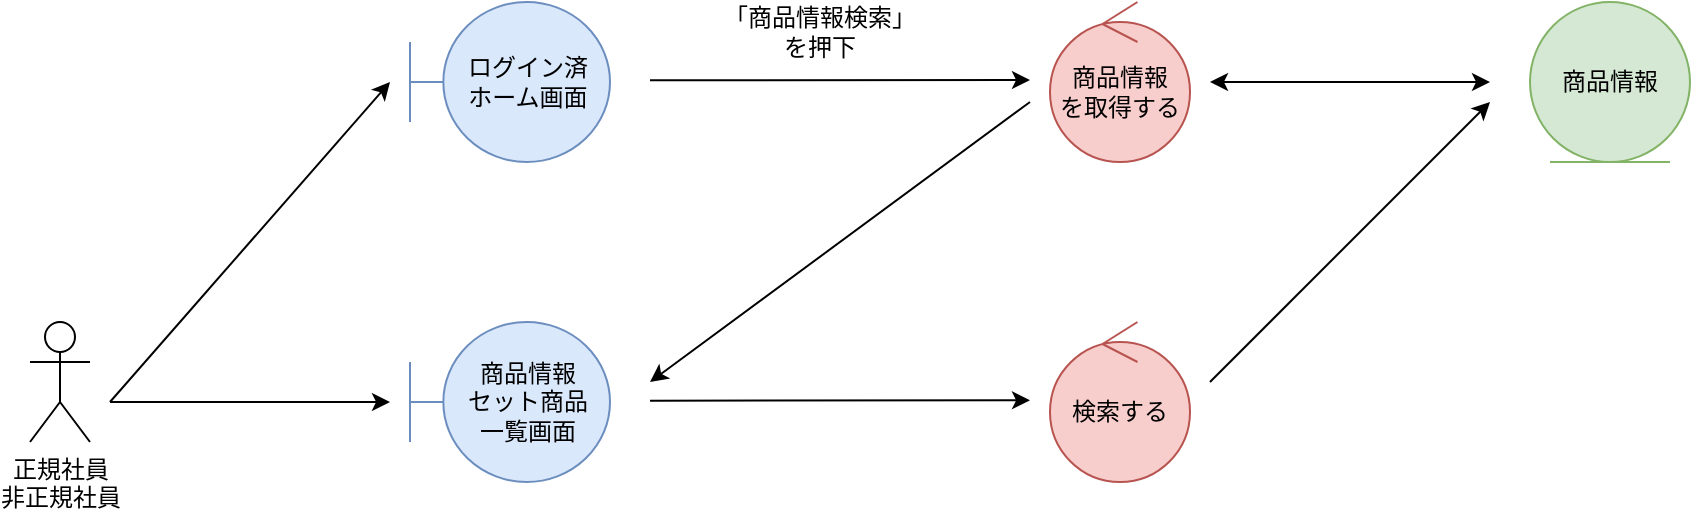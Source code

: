 <mxfile version="15.6.2" type="embed" pages="3">
    <diagram id="em1b6fMsbLagTfWiKfip" name="*商品情報検索">
        <mxGraphModel dx="1603" dy="430" grid="1" gridSize="10" guides="1" tooltips="1" connect="1" arrows="1" fold="1" page="1" pageScale="1" pageWidth="827" pageHeight="1169" math="0" shadow="0">
            <root>
                <mxCell id="d4U6wp0cc1fB_iKBPiok-0"/>
                <mxCell id="d4U6wp0cc1fB_iKBPiok-1" parent="d4U6wp0cc1fB_iKBPiok-0"/>
                <mxCell id="lVxiPy2TKDRp3jY-SrV1-1" value="正規社員&lt;br&gt;非正規社員" style="shape=umlActor;verticalLabelPosition=bottom;verticalAlign=top;html=1;" parent="d4U6wp0cc1fB_iKBPiok-1" vertex="1">
                    <mxGeometry x="-70" y="280" width="30" height="60" as="geometry"/>
                </mxCell>
                <mxCell id="lVxiPy2TKDRp3jY-SrV1-2" value="ログイン済&lt;br&gt;ホーム画面" style="shape=umlBoundary;whiteSpace=wrap;html=1;fillColor=#dae8fc;strokeColor=#6c8ebf;" parent="d4U6wp0cc1fB_iKBPiok-1" vertex="1">
                    <mxGeometry x="120" y="120" width="100" height="80" as="geometry"/>
                </mxCell>
                <mxCell id="lVxiPy2TKDRp3jY-SrV1-3" value="商品情報&lt;br&gt;セット商品&lt;br&gt;一覧画面" style="shape=umlBoundary;whiteSpace=wrap;html=1;fillColor=#dae8fc;strokeColor=#6c8ebf;" parent="d4U6wp0cc1fB_iKBPiok-1" vertex="1">
                    <mxGeometry x="120" y="280" width="100" height="80" as="geometry"/>
                </mxCell>
                <mxCell id="lVxiPy2TKDRp3jY-SrV1-5" value="商品情報&lt;br&gt;を取得する" style="ellipse;shape=umlControl;whiteSpace=wrap;html=1;fillColor=#f8cecc;strokeColor=#b85450;" parent="d4U6wp0cc1fB_iKBPiok-1" vertex="1">
                    <mxGeometry x="440" y="120" width="70" height="80" as="geometry"/>
                </mxCell>
                <mxCell id="lVxiPy2TKDRp3jY-SrV1-6" value="商品情報" style="ellipse;shape=umlEntity;whiteSpace=wrap;html=1;fillColor=#d5e8d4;strokeColor=#82b366;" parent="d4U6wp0cc1fB_iKBPiok-1" vertex="1">
                    <mxGeometry x="680" y="120" width="80" height="80" as="geometry"/>
                </mxCell>
                <mxCell id="lVxiPy2TKDRp3jY-SrV1-9" value="" style="endArrow=classic;html=1;rounded=0;" parent="d4U6wp0cc1fB_iKBPiok-1" edge="1">
                    <mxGeometry width="50" height="50" relative="1" as="geometry">
                        <mxPoint x="240" y="159.17" as="sourcePoint"/>
                        <mxPoint x="430" y="159.0" as="targetPoint"/>
                    </mxGeometry>
                </mxCell>
                <mxCell id="lVxiPy2TKDRp3jY-SrV1-10" value="「商品情報検索」&lt;br&gt;を押下" style="text;html=1;strokeColor=none;fillColor=none;align=center;verticalAlign=middle;whiteSpace=wrap;rounded=0;" parent="d4U6wp0cc1fB_iKBPiok-1" vertex="1">
                    <mxGeometry x="270" y="120" width="110" height="30" as="geometry"/>
                </mxCell>
                <mxCell id="lVxiPy2TKDRp3jY-SrV1-11" value="" style="endArrow=classic;html=1;rounded=0;" parent="d4U6wp0cc1fB_iKBPiok-1" edge="1">
                    <mxGeometry width="50" height="50" relative="1" as="geometry">
                        <mxPoint x="-30.0" y="320.0" as="sourcePoint"/>
                        <mxPoint x="110" y="160.0" as="targetPoint"/>
                    </mxGeometry>
                </mxCell>
                <mxCell id="lVxiPy2TKDRp3jY-SrV1-13" value="" style="endArrow=classic;html=1;rounded=0;" parent="d4U6wp0cc1fB_iKBPiok-1" edge="1">
                    <mxGeometry width="50" height="50" relative="1" as="geometry">
                        <mxPoint x="-30.0" y="320.0" as="sourcePoint"/>
                        <mxPoint x="110" y="320" as="targetPoint"/>
                    </mxGeometry>
                </mxCell>
                <mxCell id="lVxiPy2TKDRp3jY-SrV1-15" value="" style="endArrow=classic;html=1;rounded=0;startArrow=classic;startFill=1;" parent="d4U6wp0cc1fB_iKBPiok-1" edge="1">
                    <mxGeometry width="50" height="50" relative="1" as="geometry">
                        <mxPoint x="520" y="160.0" as="sourcePoint"/>
                        <mxPoint x="660" y="160" as="targetPoint"/>
                    </mxGeometry>
                </mxCell>
                <mxCell id="lVxiPy2TKDRp3jY-SrV1-17" value="" style="endArrow=classic;html=1;rounded=0;startArrow=none;startFill=0;endFill=1;" parent="d4U6wp0cc1fB_iKBPiok-1" edge="1">
                    <mxGeometry width="50" height="50" relative="1" as="geometry">
                        <mxPoint x="430" y="170.0" as="sourcePoint"/>
                        <mxPoint x="240" y="310" as="targetPoint"/>
                    </mxGeometry>
                </mxCell>
                <mxCell id="lVxiPy2TKDRp3jY-SrV1-27" value="検索する" style="ellipse;shape=umlControl;whiteSpace=wrap;html=1;fillColor=#f8cecc;strokeColor=#b85450;" parent="d4U6wp0cc1fB_iKBPiok-1" vertex="1">
                    <mxGeometry x="440" y="280" width="70" height="80" as="geometry"/>
                </mxCell>
                <mxCell id="lVxiPy2TKDRp3jY-SrV1-28" value="" style="endArrow=classic;html=1;rounded=0;" parent="d4U6wp0cc1fB_iKBPiok-1" edge="1">
                    <mxGeometry width="50" height="50" relative="1" as="geometry">
                        <mxPoint x="240" y="319.34" as="sourcePoint"/>
                        <mxPoint x="430.0" y="319.17" as="targetPoint"/>
                    </mxGeometry>
                </mxCell>
                <mxCell id="lVxiPy2TKDRp3jY-SrV1-29" value="" style="endArrow=classic;html=1;rounded=0;" parent="d4U6wp0cc1fB_iKBPiok-1" edge="1">
                    <mxGeometry width="50" height="50" relative="1" as="geometry">
                        <mxPoint x="520" y="310" as="sourcePoint"/>
                        <mxPoint x="660" y="170" as="targetPoint"/>
                    </mxGeometry>
                </mxCell>
            </root>
        </mxGraphModel>
    </diagram>
    <diagram id="5Pz3x9tau8wW2VPo6GqX" name="ボトルネック判定">
        <mxGraphModel dx="1603" dy="430" grid="1" gridSize="10" guides="1" tooltips="1" connect="1" arrows="1" fold="1" page="1" pageScale="1" pageWidth="827" pageHeight="1169" math="0" shadow="0">
            <root>
                <mxCell id="mzyuVujSkgFNetJPbpG6-0"/>
                <mxCell id="mzyuVujSkgFNetJPbpG6-1" parent="mzyuVujSkgFNetJPbpG6-0"/>
                <mxCell id="LMVVEGnQ78GfB0mcsq_5-0" value="正規社員&lt;br&gt;非正規社員" style="shape=umlActor;verticalLabelPosition=bottom;verticalAlign=top;html=1;" parent="mzyuVujSkgFNetJPbpG6-1" vertex="1">
                    <mxGeometry x="-70" y="280" width="30" height="60" as="geometry"/>
                </mxCell>
                <mxCell id="LMVVEGnQ78GfB0mcsq_5-1" value="ログイン済&lt;br&gt;ホーム画面" style="shape=umlBoundary;whiteSpace=wrap;html=1;fillColor=#dae8fc;strokeColor=#6c8ebf;" parent="mzyuVujSkgFNetJPbpG6-1" vertex="1">
                    <mxGeometry x="120" y="120" width="100" height="80" as="geometry"/>
                </mxCell>
                <mxCell id="LMVVEGnQ78GfB0mcsq_5-2" value="商品情報&lt;br&gt;一覧画面" style="shape=umlBoundary;whiteSpace=wrap;html=1;fillColor=#dae8fc;strokeColor=#6c8ebf;" parent="mzyuVujSkgFNetJPbpG6-1" vertex="1">
                    <mxGeometry x="120" y="280" width="100" height="80" as="geometry"/>
                </mxCell>
                <mxCell id="LMVVEGnQ78GfB0mcsq_5-3" value="商品情報&lt;br&gt;を取得する" style="ellipse;shape=umlControl;whiteSpace=wrap;html=1;fillColor=#f8cecc;strokeColor=#b85450;" parent="mzyuVujSkgFNetJPbpG6-1" vertex="1">
                    <mxGeometry x="440" y="120" width="70" height="80" as="geometry"/>
                </mxCell>
                <mxCell id="LMVVEGnQ78GfB0mcsq_5-4" value="商品情報" style="ellipse;shape=umlEntity;whiteSpace=wrap;html=1;fillColor=#d5e8d4;strokeColor=#82b366;" parent="mzyuVujSkgFNetJPbpG6-1" vertex="1">
                    <mxGeometry x="680" y="120" width="80" height="80" as="geometry"/>
                </mxCell>
                <mxCell id="LMVVEGnQ78GfB0mcsq_5-5" value="" style="endArrow=classic;html=1;rounded=0;" parent="mzyuVujSkgFNetJPbpG6-1" edge="1">
                    <mxGeometry width="50" height="50" relative="1" as="geometry">
                        <mxPoint x="240" y="159.17" as="sourcePoint"/>
                        <mxPoint x="430" y="159" as="targetPoint"/>
                    </mxGeometry>
                </mxCell>
                <mxCell id="LMVVEGnQ78GfB0mcsq_5-6" value="「商品情報検索」&lt;br&gt;を押下" style="text;html=1;strokeColor=none;fillColor=none;align=center;verticalAlign=middle;whiteSpace=wrap;rounded=0;" parent="mzyuVujSkgFNetJPbpG6-1" vertex="1">
                    <mxGeometry x="270" y="120" width="110" height="30" as="geometry"/>
                </mxCell>
                <mxCell id="LMVVEGnQ78GfB0mcsq_5-7" value="" style="endArrow=classic;html=1;rounded=0;" parent="mzyuVujSkgFNetJPbpG6-1" edge="1">
                    <mxGeometry width="50" height="50" relative="1" as="geometry">
                        <mxPoint x="-30" y="320.0" as="sourcePoint"/>
                        <mxPoint x="110" y="160" as="targetPoint"/>
                    </mxGeometry>
                </mxCell>
                <mxCell id="LMVVEGnQ78GfB0mcsq_5-8" value="" style="endArrow=classic;html=1;rounded=0;" parent="mzyuVujSkgFNetJPbpG6-1" edge="1">
                    <mxGeometry width="50" height="50" relative="1" as="geometry">
                        <mxPoint x="-30" y="320.0" as="sourcePoint"/>
                        <mxPoint x="110" y="320" as="targetPoint"/>
                    </mxGeometry>
                </mxCell>
                <mxCell id="LMVVEGnQ78GfB0mcsq_5-9" value="" style="endArrow=classic;html=1;rounded=0;startArrow=classic;startFill=1;" parent="mzyuVujSkgFNetJPbpG6-1" edge="1">
                    <mxGeometry width="50" height="50" relative="1" as="geometry">
                        <mxPoint x="520" y="160" as="sourcePoint"/>
                        <mxPoint x="660" y="160" as="targetPoint"/>
                    </mxGeometry>
                </mxCell>
                <mxCell id="LMVVEGnQ78GfB0mcsq_5-10" value="" style="endArrow=classic;html=1;rounded=0;startArrow=none;startFill=0;endFill=1;" parent="mzyuVujSkgFNetJPbpG6-1" edge="1">
                    <mxGeometry width="50" height="50" relative="1" as="geometry">
                        <mxPoint x="430" y="170" as="sourcePoint"/>
                        <mxPoint x="240" y="310" as="targetPoint"/>
                    </mxGeometry>
                </mxCell>
                <mxCell id="LMVVEGnQ78GfB0mcsq_5-12" value="" style="endArrow=classic;html=1;rounded=0;" parent="mzyuVujSkgFNetJPbpG6-1" edge="1">
                    <mxGeometry width="50" height="50" relative="1" as="geometry">
                        <mxPoint x="240" y="319.34" as="sourcePoint"/>
                        <mxPoint x="430" y="319.17" as="targetPoint"/>
                    </mxGeometry>
                </mxCell>
                <mxCell id="LMVVEGnQ78GfB0mcsq_5-14" value="表示する" style="ellipse;shape=umlControl;whiteSpace=wrap;html=1;fillColor=#f8cecc;strokeColor=#b85450;" parent="mzyuVujSkgFNetJPbpG6-1" vertex="1">
                    <mxGeometry x="440" y="280" width="70" height="80" as="geometry"/>
                </mxCell>
                <mxCell id="7AsI2XNyP3h9JwQ9ARKl-0" value="ボトルネック検索画面" style="shape=umlBoundary;whiteSpace=wrap;html=1;fillColor=#dae8fc;strokeColor=#6c8ebf;" parent="mzyuVujSkgFNetJPbpG6-1" vertex="1">
                    <mxGeometry x="120" y="440" width="100" height="80" as="geometry"/>
                </mxCell>
                <mxCell id="7AsI2XNyP3h9JwQ9ARKl-1" value="検索する" style="ellipse;shape=umlControl;whiteSpace=wrap;html=1;fillColor=#f8cecc;strokeColor=#b85450;" parent="mzyuVujSkgFNetJPbpG6-1" vertex="1">
                    <mxGeometry x="440" y="440" width="70" height="80" as="geometry"/>
                </mxCell>
                <mxCell id="7AsI2XNyP3h9JwQ9ARKl-2" value="" style="endArrow=classic;html=1;rounded=0;startArrow=none;startFill=0;endFill=1;" parent="mzyuVujSkgFNetJPbpG6-1" edge="1">
                    <mxGeometry width="50" height="50" relative="1" as="geometry">
                        <mxPoint x="430.0" y="330" as="sourcePoint"/>
                        <mxPoint x="240.0" y="470" as="targetPoint"/>
                    </mxGeometry>
                </mxCell>
                <mxCell id="7AsI2XNyP3h9JwQ9ARKl-3" value="" style="endArrow=classic;html=1;rounded=0;" parent="mzyuVujSkgFNetJPbpG6-1" edge="1">
                    <mxGeometry width="50" height="50" relative="1" as="geometry">
                        <mxPoint x="240.0" y="479.58" as="sourcePoint"/>
                        <mxPoint x="430.0" y="479.41" as="targetPoint"/>
                    </mxGeometry>
                </mxCell>
                <mxCell id="7AsI2XNyP3h9JwQ9ARKl-4" value="" style="endArrow=classic;html=1;rounded=0;" parent="mzyuVujSkgFNetJPbpG6-1" edge="1">
                    <mxGeometry width="50" height="50" relative="1" as="geometry">
                        <mxPoint x="-30" y="320" as="sourcePoint"/>
                        <mxPoint x="110" y="480" as="targetPoint"/>
                    </mxGeometry>
                </mxCell>
            </root>
        </mxGraphModel>
    </diagram>
    <diagram id="ESTtlpsgeIXyWqRHIMmx" name="スペック検索">
        &#xa;
        <mxGraphModel dx="1737" dy="717" grid="1" gridSize="10" guides="1" tooltips="1" connect="1" arrows="1" fold="1" page="1" pageScale="1" pageWidth="827" pageHeight="1169" math="0" shadow="0">
            &#xa;
            <root>
                &#xa;
                <mxCell id="nSvWwGeYQzesH8xxH-ef-0"/>
                &#xa;
                <mxCell id="nSvWwGeYQzesH8xxH-ef-1" parent="nSvWwGeYQzesH8xxH-ef-0"/>
                &#xa;
                <mxCell id="AMLM4FUAheRv_1A4bSG0-0" value="正規社員&lt;br&gt;非正規社員" style="shape=umlActor;verticalLabelPosition=bottom;verticalAlign=top;html=1;" vertex="1" parent="nSvWwGeYQzesH8xxH-ef-1">
                    &#xa;
                    <mxGeometry x="-70" y="280" width="30" height="60" as="geometry"/>
                    &#xa;
                </mxCell>
                &#xa;
                <mxCell id="AMLM4FUAheRv_1A4bSG0-1" value="ログイン済&lt;br&gt;ホーム画面" style="shape=umlBoundary;whiteSpace=wrap;html=1;fillColor=#dae8fc;strokeColor=#6c8ebf;" vertex="1" parent="nSvWwGeYQzesH8xxH-ef-1">
                    &#xa;
                    <mxGeometry x="120" y="120" width="100" height="80" as="geometry"/>
                    &#xa;
                </mxCell>
                &#xa;
                <mxCell id="AMLM4FUAheRv_1A4bSG0-2" value="商品情報&lt;br&gt;一覧画面" style="shape=umlBoundary;whiteSpace=wrap;html=1;fillColor=#dae8fc;strokeColor=#6c8ebf;" vertex="1" parent="nSvWwGeYQzesH8xxH-ef-1">
                    &#xa;
                    <mxGeometry x="120" y="280" width="100" height="80" as="geometry"/>
                    &#xa;
                </mxCell>
                &#xa;
                <mxCell id="AMLM4FUAheRv_1A4bSG0-3" value="商品情報&lt;br&gt;を取得する" style="ellipse;shape=umlControl;whiteSpace=wrap;html=1;fillColor=#f8cecc;strokeColor=#b85450;" vertex="1" parent="nSvWwGeYQzesH8xxH-ef-1">
                    &#xa;
                    <mxGeometry x="440" y="120" width="70" height="80" as="geometry"/>
                    &#xa;
                </mxCell>
                &#xa;
                <mxCell id="AMLM4FUAheRv_1A4bSG0-4" value="商品情報" style="ellipse;shape=umlEntity;whiteSpace=wrap;html=1;fillColor=#d5e8d4;strokeColor=#82b366;" vertex="1" parent="nSvWwGeYQzesH8xxH-ef-1">
                    &#xa;
                    <mxGeometry x="680" y="120" width="80" height="80" as="geometry"/>
                    &#xa;
                </mxCell>
                &#xa;
                <mxCell id="AMLM4FUAheRv_1A4bSG0-5" value="" style="endArrow=classic;html=1;rounded=0;" edge="1" parent="nSvWwGeYQzesH8xxH-ef-1">
                    &#xa;
                    <mxGeometry width="50" height="50" relative="1" as="geometry">
                        &#xa;
                        <mxPoint x="240" y="159.17" as="sourcePoint"/>
                        &#xa;
                        <mxPoint x="430" y="159" as="targetPoint"/>
                        &#xa;
                    </mxGeometry>
                    &#xa;
                </mxCell>
                &#xa;
                <mxCell id="AMLM4FUAheRv_1A4bSG0-6" value="「商品情報検索」&lt;br&gt;を押下" style="text;html=1;strokeColor=none;fillColor=none;align=center;verticalAlign=middle;whiteSpace=wrap;rounded=0;" vertex="1" parent="nSvWwGeYQzesH8xxH-ef-1">
                    &#xa;
                    <mxGeometry x="270" y="120" width="110" height="30" as="geometry"/>
                    &#xa;
                </mxCell>
                &#xa;
                <mxCell id="AMLM4FUAheRv_1A4bSG0-7" value="" style="endArrow=classic;html=1;rounded=0;" edge="1" parent="nSvWwGeYQzesH8xxH-ef-1">
                    &#xa;
                    <mxGeometry width="50" height="50" relative="1" as="geometry">
                        &#xa;
                        <mxPoint x="-30" y="320.0" as="sourcePoint"/>
                        &#xa;
                        <mxPoint x="110" y="160" as="targetPoint"/>
                        &#xa;
                    </mxGeometry>
                    &#xa;
                </mxCell>
                &#xa;
                <mxCell id="AMLM4FUAheRv_1A4bSG0-8" value="" style="endArrow=classic;html=1;rounded=0;" edge="1" parent="nSvWwGeYQzesH8xxH-ef-1">
                    &#xa;
                    <mxGeometry width="50" height="50" relative="1" as="geometry">
                        &#xa;
                        <mxPoint x="-30" y="320.0" as="sourcePoint"/>
                        &#xa;
                        <mxPoint x="110" y="320" as="targetPoint"/>
                        &#xa;
                    </mxGeometry>
                    &#xa;
                </mxCell>
                &#xa;
                <mxCell id="AMLM4FUAheRv_1A4bSG0-9" value="" style="endArrow=classic;html=1;rounded=0;startArrow=classic;startFill=1;" edge="1" parent="nSvWwGeYQzesH8xxH-ef-1">
                    &#xa;
                    <mxGeometry width="50" height="50" relative="1" as="geometry">
                        &#xa;
                        <mxPoint x="520" y="160" as="sourcePoint"/>
                        &#xa;
                        <mxPoint x="660.0" y="160" as="targetPoint"/>
                        &#xa;
                    </mxGeometry>
                    &#xa;
                </mxCell>
                &#xa;
                <mxCell id="AMLM4FUAheRv_1A4bSG0-10" value="" style="endArrow=classic;html=1;rounded=0;startArrow=none;startFill=0;endFill=1;" edge="1" parent="nSvWwGeYQzesH8xxH-ef-1">
                    &#xa;
                    <mxGeometry width="50" height="50" relative="1" as="geometry">
                        &#xa;
                        <mxPoint x="430" y="170" as="sourcePoint"/>
                        &#xa;
                        <mxPoint x="240" y="310" as="targetPoint"/>
                        &#xa;
                    </mxGeometry>
                    &#xa;
                </mxCell>
                &#xa;
                <mxCell id="AMLM4FUAheRv_1A4bSG0-11" value="" style="endArrow=classic;html=1;rounded=0;" edge="1" parent="nSvWwGeYQzesH8xxH-ef-1">
                    &#xa;
                    <mxGeometry width="50" height="50" relative="1" as="geometry">
                        &#xa;
                        <mxPoint x="240" y="319.34" as="sourcePoint"/>
                        &#xa;
                        <mxPoint x="430" y="319.17" as="targetPoint"/>
                        &#xa;
                    </mxGeometry>
                    &#xa;
                </mxCell>
                &#xa;
                <mxCell id="AMLM4FUAheRv_1A4bSG0-12" value="表示する" style="ellipse;shape=umlControl;whiteSpace=wrap;html=1;fillColor=#f8cecc;strokeColor=#b85450;" vertex="1" parent="nSvWwGeYQzesH8xxH-ef-1">
                    &#xa;
                    <mxGeometry x="440" y="280" width="70" height="80" as="geometry"/>
                    &#xa;
                </mxCell>
                &#xa;
                <mxCell id="AMLM4FUAheRv_1A4bSG0-13" value="スペック&lt;br&gt;検索画面" style="shape=umlBoundary;whiteSpace=wrap;html=1;fillColor=#dae8fc;strokeColor=#6c8ebf;" vertex="1" parent="nSvWwGeYQzesH8xxH-ef-1">
                    &#xa;
                    <mxGeometry x="120" y="440" width="100" height="80" as="geometry"/>
                    &#xa;
                </mxCell>
                &#xa;
                <mxCell id="AMLM4FUAheRv_1A4bSG0-14" value="検索する" style="ellipse;shape=umlControl;whiteSpace=wrap;html=1;fillColor=#f8cecc;strokeColor=#b85450;" vertex="1" parent="nSvWwGeYQzesH8xxH-ef-1">
                    &#xa;
                    <mxGeometry x="440" y="440" width="70" height="80" as="geometry"/>
                    &#xa;
                </mxCell>
                &#xa;
                <mxCell id="AMLM4FUAheRv_1A4bSG0-15" value="" style="endArrow=classic;html=1;rounded=0;startArrow=none;startFill=0;endFill=1;" edge="1" parent="nSvWwGeYQzesH8xxH-ef-1">
                    &#xa;
                    <mxGeometry width="50" height="50" relative="1" as="geometry">
                        &#xa;
                        <mxPoint x="430" y="330" as="sourcePoint"/>
                        &#xa;
                        <mxPoint x="240" y="470" as="targetPoint"/>
                        &#xa;
                    </mxGeometry>
                    &#xa;
                </mxCell>
                &#xa;
                <mxCell id="AMLM4FUAheRv_1A4bSG0-16" value="" style="endArrow=classic;html=1;rounded=0;" edge="1" parent="nSvWwGeYQzesH8xxH-ef-1">
                    &#xa;
                    <mxGeometry width="50" height="50" relative="1" as="geometry">
                        &#xa;
                        <mxPoint x="240" y="479.58" as="sourcePoint"/>
                        &#xa;
                        <mxPoint x="430" y="479.41" as="targetPoint"/>
                        &#xa;
                    </mxGeometry>
                    &#xa;
                </mxCell>
                &#xa;
                <mxCell id="AMLM4FUAheRv_1A4bSG0-17" value="" style="endArrow=classic;html=1;rounded=0;" edge="1" parent="nSvWwGeYQzesH8xxH-ef-1">
                    &#xa;
                    <mxGeometry width="50" height="50" relative="1" as="geometry">
                        &#xa;
                        <mxPoint x="-30" y="320" as="sourcePoint"/>
                        &#xa;
                        <mxPoint x="110" y="480" as="targetPoint"/>
                        &#xa;
                    </mxGeometry>
                    &#xa;
                </mxCell>
                &#xa;
                <mxCell id="AMLM4FUAheRv_1A4bSG0-18" value="" style="endArrow=none;html=1;rounded=0;startArrow=classic;startFill=1;endFill=0;" edge="1" parent="nSvWwGeYQzesH8xxH-ef-1">
                    &#xa;
                    <mxGeometry width="50" height="50" relative="1" as="geometry">
                        &#xa;
                        <mxPoint x="660" y="170" as="sourcePoint"/>
                        &#xa;
                        <mxPoint x="520" y="480" as="targetPoint"/>
                        &#xa;
                    </mxGeometry>
                    &#xa;
                </mxCell>
                &#xa;
            </root>
            &#xa;
        </mxGraphModel>
        &#xa;
    </diagram>
</mxfile>
